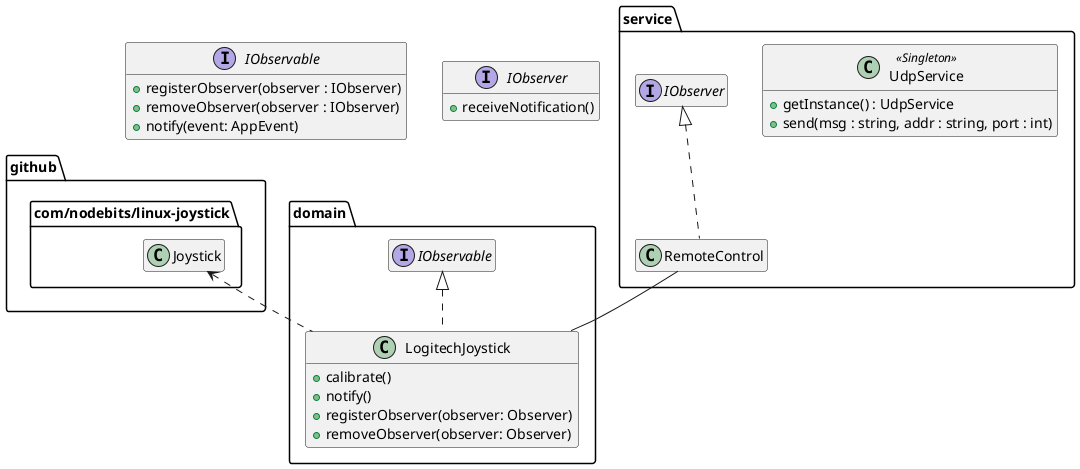 @startuml
hide empty members

package "github.com/nodebits/linux-joystick" {
    class Joystick
}

interface IObservable {
    + registerObserver(observer : IObserver)
    + removeObserver(observer : IObserver)
    + notify(event: AppEvent)
}

interface IObserver {
    + receiveNotification()
}

'app entities

package "domain" {
    class LogitechJoystick implements IObservable {
        + calibrate()
        + notify()
        + registerObserver(observer: Observer)
        + removeObserver(observer: Observer)
    }
}

package "service" {
    class UdpService <<Singleton>> {
        + getInstance() : UdpService
        + send(msg : string, addr : string, port : int)
    }

    class RemoteControl implements IObserver {

    }
}

'relations
Joystick <.. LogitechJoystick
RemoteControl -- LogitechJoystick

@enduml